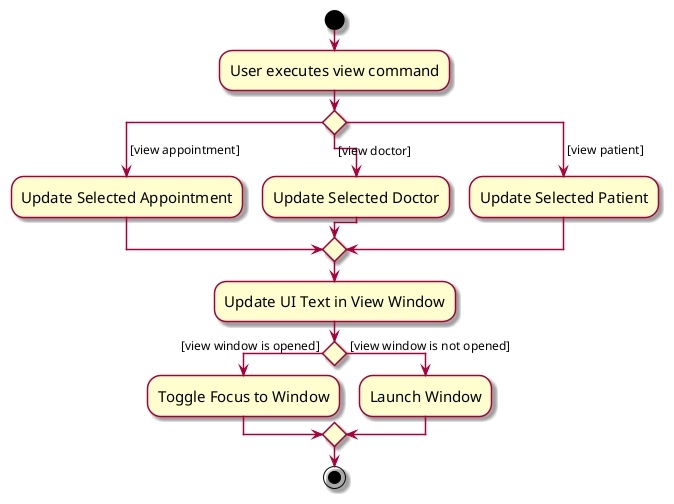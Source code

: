 @startuml
skin rose
skinparam ActivityFontSize 15
skinparam ArrowFontSize 12
start
:User executes view command;

switch ()
case ( [view appointment] )
  :Update Selected Appointment;
case ( [view doctor] )
  :Update Selected Doctor;
case ( [view patient] )
  :Update Selected Patient;
endswitch

:Update UI Text in View Window;

if () then ( [view window is opened] )
    :Toggle Focus to Window;
else ( [view window is not opened] )
    :Launch Window;
end if

stop
@enduml